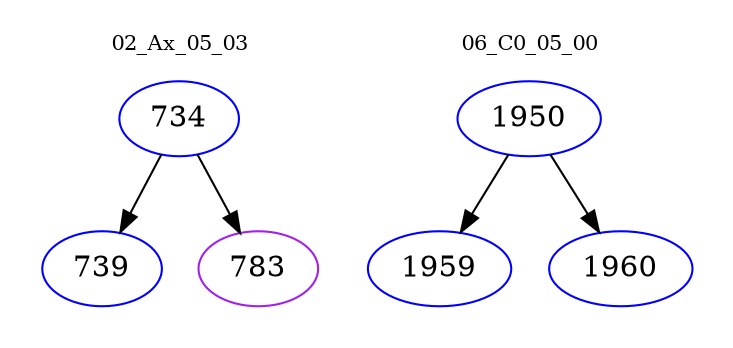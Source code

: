 digraph{
subgraph cluster_0 {
color = white
label = "02_Ax_05_03";
fontsize=10;
T0_734 [label="734", color="blue"]
T0_734 -> T0_739 [color="black"]
T0_739 [label="739", color="blue"]
T0_734 -> T0_783 [color="black"]
T0_783 [label="783", color="purple"]
}
subgraph cluster_1 {
color = white
label = "06_C0_05_00";
fontsize=10;
T1_1950 [label="1950", color="blue"]
T1_1950 -> T1_1959 [color="black"]
T1_1959 [label="1959", color="blue"]
T1_1950 -> T1_1960 [color="black"]
T1_1960 [label="1960", color="blue"]
}
}
